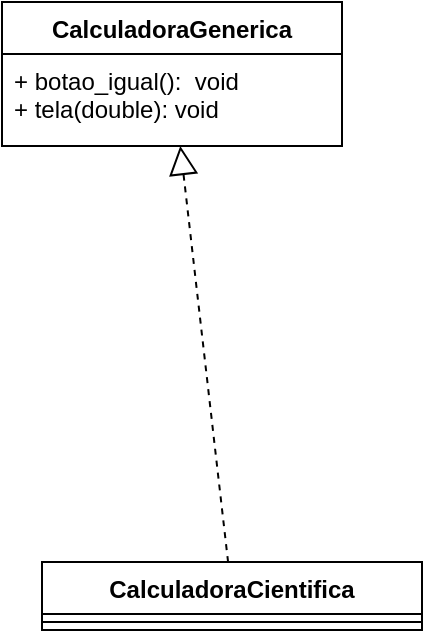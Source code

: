 <mxfile>
    <diagram id="0lz-0CiMBc7N89Itkvdd" name="Page-1">
        <mxGraphModel dx="1370" dy="779" grid="1" gridSize="10" guides="1" tooltips="1" connect="1" arrows="1" fold="1" page="1" pageScale="1" pageWidth="850" pageHeight="1100" math="0" shadow="0">
            <root>
                <mxCell id="0"/>
                <mxCell id="1" parent="0"/>
                <mxCell id="3" value="CalculadoraGenerica" style="swimlane;fontStyle=1;align=center;verticalAlign=top;childLayout=stackLayout;horizontal=1;startSize=26;horizontalStack=0;resizeParent=1;resizeParentMax=0;resizeLast=0;collapsible=1;marginBottom=0;whiteSpace=wrap;html=1;" parent="1" vertex="1">
                    <mxGeometry x="200" y="150" width="170" height="72" as="geometry"/>
                </mxCell>
                <mxCell id="6" value="+ botao_igual():&amp;nbsp; void&lt;div&gt;+ tela(double): void&lt;/div&gt;" style="text;strokeColor=none;fillColor=none;align=left;verticalAlign=top;spacingLeft=4;spacingRight=4;overflow=hidden;rotatable=0;points=[[0,0.5],[1,0.5]];portConstraint=eastwest;whiteSpace=wrap;html=1;" parent="3" vertex="1">
                    <mxGeometry y="26" width="170" height="46" as="geometry"/>
                </mxCell>
                <mxCell id="8" value="CalculadoraCientifica" style="swimlane;fontStyle=1;align=center;verticalAlign=top;childLayout=stackLayout;horizontal=1;startSize=26;horizontalStack=0;resizeParent=1;resizeParentMax=0;resizeLast=0;collapsible=1;marginBottom=0;whiteSpace=wrap;html=1;" parent="1" vertex="1">
                    <mxGeometry x="220" y="430" width="190" height="34" as="geometry"/>
                </mxCell>
                <mxCell id="10" value="" style="line;strokeWidth=1;fillColor=none;align=left;verticalAlign=middle;spacingTop=-1;spacingLeft=3;spacingRight=3;rotatable=0;labelPosition=right;points=[];portConstraint=eastwest;strokeColor=inherit;" parent="8" vertex="1">
                    <mxGeometry y="26" width="190" height="8" as="geometry"/>
                </mxCell>
                <mxCell id="11" value="" style="endArrow=block;dashed=1;endFill=0;endSize=12;html=1;" edge="1" parent="1" source="8" target="3">
                    <mxGeometry width="160" relative="1" as="geometry">
                        <mxPoint x="340" y="400" as="sourcePoint"/>
                        <mxPoint x="500" y="400" as="targetPoint"/>
                    </mxGeometry>
                </mxCell>
            </root>
        </mxGraphModel>
    </diagram>
</mxfile>
